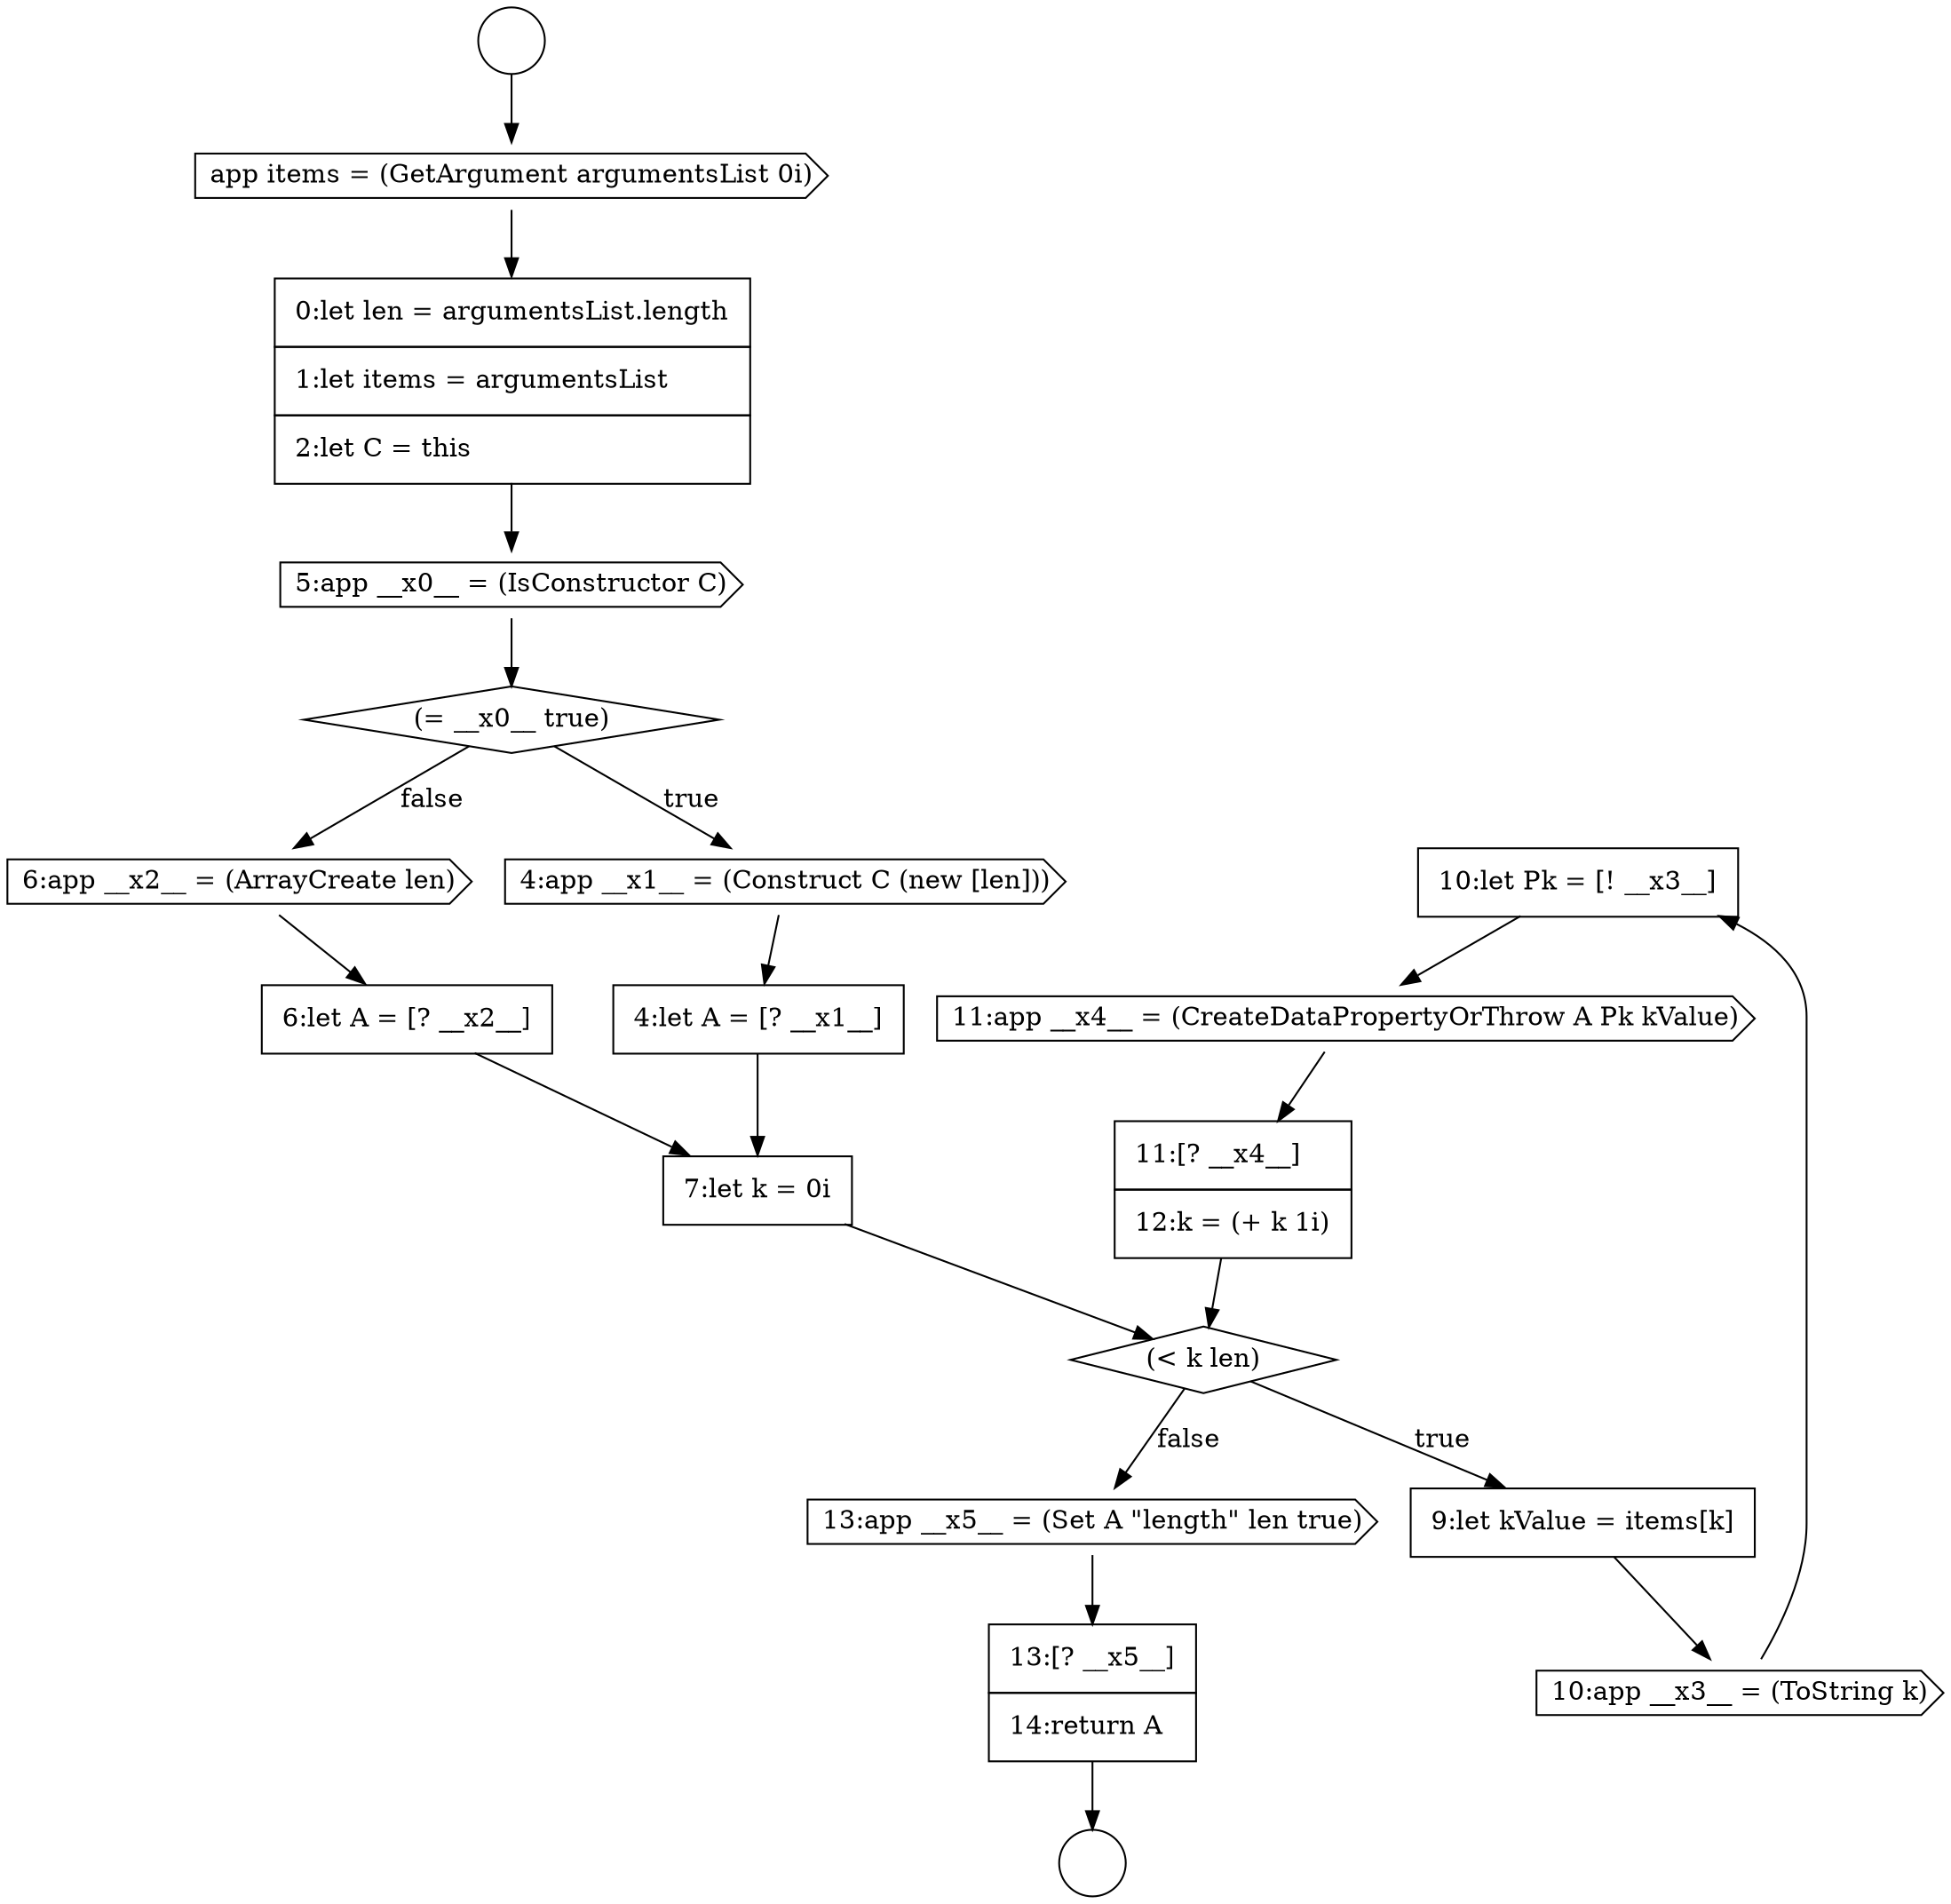 digraph {
  node14648 [shape=none, margin=0, label=<<font color="black">
    <table border="0" cellborder="1" cellspacing="0" cellpadding="10">
      <tr><td align="left">10:let Pk = [! __x3__]</td></tr>
    </table>
  </font>> color="black" fillcolor="white" style=filled]
  node14643 [shape=none, margin=0, label=<<font color="black">
    <table border="0" cellborder="1" cellspacing="0" cellpadding="10">
      <tr><td align="left">6:let A = [? __x2__]</td></tr>
    </table>
  </font>> color="black" fillcolor="white" style=filled]
  node14638 [shape=cds, label=<<font color="black">5:app __x0__ = (IsConstructor C)</font>> color="black" fillcolor="white" style=filled]
  node14635 [shape=circle label=" " color="black" fillcolor="white" style=filled]
  node14636 [shape=cds, label=<<font color="black">app items = (GetArgument argumentsList 0i)</font>> color="black" fillcolor="white" style=filled]
  node14641 [shape=none, margin=0, label=<<font color="black">
    <table border="0" cellborder="1" cellspacing="0" cellpadding="10">
      <tr><td align="left">4:let A = [? __x1__]</td></tr>
    </table>
  </font>> color="black" fillcolor="white" style=filled]
  node14646 [shape=none, margin=0, label=<<font color="black">
    <table border="0" cellborder="1" cellspacing="0" cellpadding="10">
      <tr><td align="left">9:let kValue = items[k]</td></tr>
    </table>
  </font>> color="black" fillcolor="white" style=filled]
  node14645 [shape=diamond, label=<<font color="black">(&lt; k len)</font>> color="black" fillcolor="white" style=filled]
  node14644 [shape=none, margin=0, label=<<font color="black">
    <table border="0" cellborder="1" cellspacing="0" cellpadding="10">
      <tr><td align="left">7:let k = 0i</td></tr>
    </table>
  </font>> color="black" fillcolor="white" style=filled]
  node14637 [shape=none, margin=0, label=<<font color="black">
    <table border="0" cellborder="1" cellspacing="0" cellpadding="10">
      <tr><td align="left">0:let len = argumentsList.length</td></tr>
      <tr><td align="left">1:let items = argumentsList</td></tr>
      <tr><td align="left">2:let C = this</td></tr>
    </table>
  </font>> color="black" fillcolor="white" style=filled]
  node14652 [shape=none, margin=0, label=<<font color="black">
    <table border="0" cellborder="1" cellspacing="0" cellpadding="10">
      <tr><td align="left">13:[? __x5__]</td></tr>
      <tr><td align="left">14:return A</td></tr>
    </table>
  </font>> color="black" fillcolor="white" style=filled]
  node14649 [shape=cds, label=<<font color="black">11:app __x4__ = (CreateDataPropertyOrThrow A Pk kValue)</font>> color="black" fillcolor="white" style=filled]
  node14634 [shape=circle label=" " color="black" fillcolor="white" style=filled]
  node14647 [shape=cds, label=<<font color="black">10:app __x3__ = (ToString k)</font>> color="black" fillcolor="white" style=filled]
  node14642 [shape=cds, label=<<font color="black">6:app __x2__ = (ArrayCreate len)</font>> color="black" fillcolor="white" style=filled]
  node14639 [shape=diamond, label=<<font color="black">(= __x0__ true)</font>> color="black" fillcolor="white" style=filled]
  node14650 [shape=none, margin=0, label=<<font color="black">
    <table border="0" cellborder="1" cellspacing="0" cellpadding="10">
      <tr><td align="left">11:[? __x4__]</td></tr>
      <tr><td align="left">12:k = (+ k 1i)</td></tr>
    </table>
  </font>> color="black" fillcolor="white" style=filled]
  node14640 [shape=cds, label=<<font color="black">4:app __x1__ = (Construct C (new [len]))</font>> color="black" fillcolor="white" style=filled]
  node14651 [shape=cds, label=<<font color="black">13:app __x5__ = (Set A &quot;length&quot; len true)</font>> color="black" fillcolor="white" style=filled]
  node14650 -> node14645 [ color="black"]
  node14647 -> node14648 [ color="black"]
  node14651 -> node14652 [ color="black"]
  node14646 -> node14647 [ color="black"]
  node14644 -> node14645 [ color="black"]
  node14634 -> node14636 [ color="black"]
  node14649 -> node14650 [ color="black"]
  node14648 -> node14649 [ color="black"]
  node14641 -> node14644 [ color="black"]
  node14639 -> node14640 [label=<<font color="black">true</font>> color="black"]
  node14639 -> node14642 [label=<<font color="black">false</font>> color="black"]
  node14652 -> node14635 [ color="black"]
  node14636 -> node14637 [ color="black"]
  node14642 -> node14643 [ color="black"]
  node14645 -> node14646 [label=<<font color="black">true</font>> color="black"]
  node14645 -> node14651 [label=<<font color="black">false</font>> color="black"]
  node14637 -> node14638 [ color="black"]
  node14638 -> node14639 [ color="black"]
  node14643 -> node14644 [ color="black"]
  node14640 -> node14641 [ color="black"]
}
